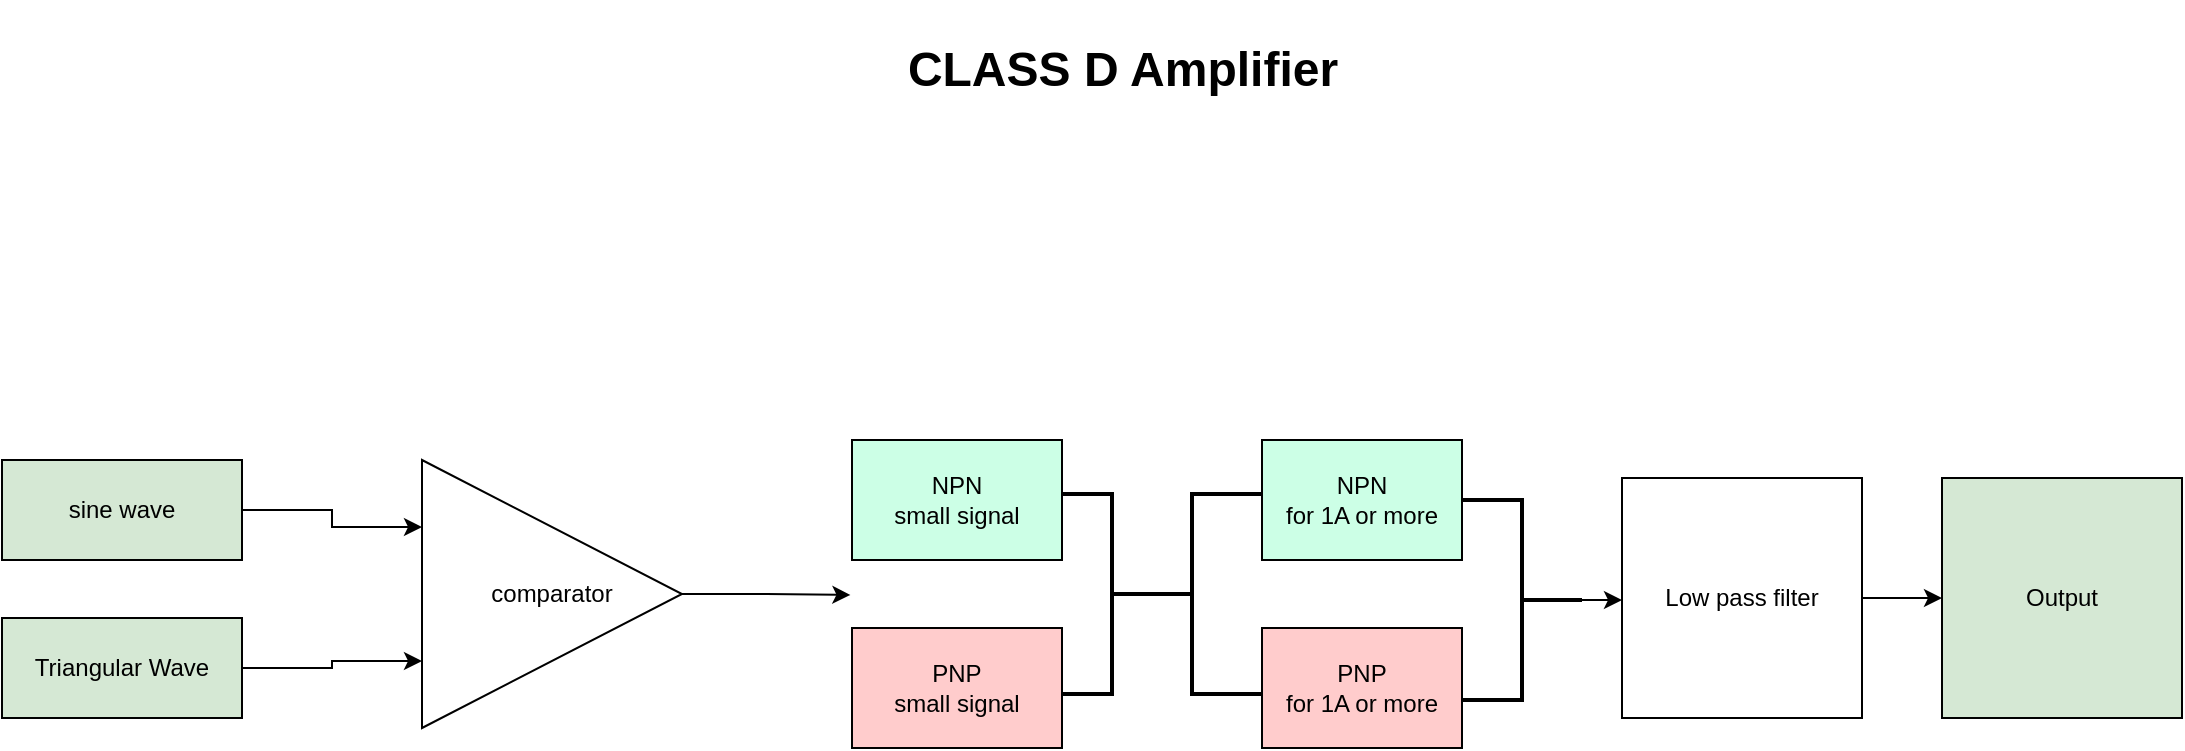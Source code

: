 <mxfile version="26.2.9">
  <diagram id="C5RBs43oDa-KdzZeNtuy" name="Page-1">
    <mxGraphModel dx="1305" dy="703" grid="1" gridSize="10" guides="1" tooltips="1" connect="1" arrows="1" fold="1" page="1" pageScale="1" pageWidth="1169" pageHeight="827" math="0" shadow="0">
      <root>
        <mxCell id="WIyWlLk6GJQsqaUBKTNV-0" />
        <mxCell id="WIyWlLk6GJQsqaUBKTNV-1" parent="WIyWlLk6GJQsqaUBKTNV-0" />
        <mxCell id="kgfs-GVgjh_JkW_aDFtD-1" value="comparator" style="triangle;whiteSpace=wrap;html=1;" parent="WIyWlLk6GJQsqaUBKTNV-1" vertex="1">
          <mxGeometry x="250" y="340" width="130" height="134" as="geometry" />
        </mxCell>
        <mxCell id="kgfs-GVgjh_JkW_aDFtD-7" style="edgeStyle=orthogonalEdgeStyle;rounded=0;orthogonalLoop=1;jettySize=auto;html=1;exitX=1;exitY=0.5;exitDx=0;exitDy=0;entryX=0;entryY=0.25;entryDx=0;entryDy=0;" parent="WIyWlLk6GJQsqaUBKTNV-1" source="kgfs-GVgjh_JkW_aDFtD-2" target="kgfs-GVgjh_JkW_aDFtD-1" edge="1">
          <mxGeometry relative="1" as="geometry" />
        </mxCell>
        <mxCell id="kgfs-GVgjh_JkW_aDFtD-2" value="sine wave" style="rounded=0;whiteSpace=wrap;html=1;fillColor=#D5E8D4;" parent="WIyWlLk6GJQsqaUBKTNV-1" vertex="1">
          <mxGeometry x="40" y="340" width="120" height="50" as="geometry" />
        </mxCell>
        <mxCell id="kgfs-GVgjh_JkW_aDFtD-6" style="edgeStyle=orthogonalEdgeStyle;rounded=0;orthogonalLoop=1;jettySize=auto;html=1;exitX=1;exitY=0.5;exitDx=0;exitDy=0;entryX=0;entryY=0.75;entryDx=0;entryDy=0;" parent="WIyWlLk6GJQsqaUBKTNV-1" source="kgfs-GVgjh_JkW_aDFtD-4" target="kgfs-GVgjh_JkW_aDFtD-1" edge="1">
          <mxGeometry relative="1" as="geometry" />
        </mxCell>
        <mxCell id="kgfs-GVgjh_JkW_aDFtD-4" value="Triangular Wave" style="rounded=0;whiteSpace=wrap;html=1;fillColor=#D5E8D4;" parent="WIyWlLk6GJQsqaUBKTNV-1" vertex="1">
          <mxGeometry x="40" y="419" width="120" height="50" as="geometry" />
        </mxCell>
        <mxCell id="kgfs-GVgjh_JkW_aDFtD-12" style="edgeStyle=orthogonalEdgeStyle;rounded=0;orthogonalLoop=1;jettySize=auto;html=1;exitX=1;exitY=0.5;exitDx=0;exitDy=0;entryX=0.035;entryY=0.562;entryDx=0;entryDy=0;entryPerimeter=0;" parent="WIyWlLk6GJQsqaUBKTNV-1" source="kgfs-GVgjh_JkW_aDFtD-1" edge="1">
          <mxGeometry relative="1" as="geometry">
            <mxPoint x="464.2" y="407.44" as="targetPoint" />
          </mxGeometry>
        </mxCell>
        <mxCell id="kgfs-GVgjh_JkW_aDFtD-13" value="NPN&lt;div&gt;for 1A or more&lt;/div&gt;" style="rounded=0;whiteSpace=wrap;html=1;fillColor=#CCFFE6;" parent="WIyWlLk6GJQsqaUBKTNV-1" vertex="1">
          <mxGeometry x="670" y="330" width="100" height="60" as="geometry" />
        </mxCell>
        <mxCell id="kgfs-GVgjh_JkW_aDFtD-14" value="PNP&lt;div&gt;for 1A or more&lt;/div&gt;" style="rounded=0;whiteSpace=wrap;html=1;fillColor=#FFCCCC;" parent="WIyWlLk6GJQsqaUBKTNV-1" vertex="1">
          <mxGeometry x="670" y="424" width="100" height="60" as="geometry" />
        </mxCell>
        <mxCell id="kgfs-GVgjh_JkW_aDFtD-22" style="edgeStyle=orthogonalEdgeStyle;rounded=0;orthogonalLoop=1;jettySize=auto;html=1;exitX=0;exitY=0.5;exitDx=0;exitDy=0;exitPerimeter=0;" parent="WIyWlLk6GJQsqaUBKTNV-1" source="kgfs-GVgjh_JkW_aDFtD-20" edge="1">
          <mxGeometry relative="1" as="geometry">
            <mxPoint x="850" y="410" as="targetPoint" />
          </mxGeometry>
        </mxCell>
        <mxCell id="kgfs-GVgjh_JkW_aDFtD-20" value="" style="strokeWidth=2;html=1;shape=mxgraph.flowchart.annotation_2;align=left;labelPosition=right;pointerEvents=1;direction=west;" parent="WIyWlLk6GJQsqaUBKTNV-1" vertex="1">
          <mxGeometry x="770" y="360" width="60" height="100" as="geometry" />
        </mxCell>
        <mxCell id="kgfs-GVgjh_JkW_aDFtD-17" value="" style="strokeWidth=2;html=1;shape=mxgraph.flowchart.annotation_2;align=left;labelPosition=right;pointerEvents=1;" parent="WIyWlLk6GJQsqaUBKTNV-1" vertex="1">
          <mxGeometry x="600" y="357" width="70" height="100" as="geometry" />
        </mxCell>
        <mxCell id="kgfs-GVgjh_JkW_aDFtD-24" style="edgeStyle=orthogonalEdgeStyle;rounded=0;orthogonalLoop=1;jettySize=auto;html=1;exitX=1;exitY=0.5;exitDx=0;exitDy=0;entryX=0;entryY=0.5;entryDx=0;entryDy=0;" parent="WIyWlLk6GJQsqaUBKTNV-1" source="kgfs-GVgjh_JkW_aDFtD-21" target="kgfs-GVgjh_JkW_aDFtD-23" edge="1">
          <mxGeometry relative="1" as="geometry" />
        </mxCell>
        <mxCell id="kgfs-GVgjh_JkW_aDFtD-21" value="Low pass filter" style="whiteSpace=wrap;html=1;aspect=fixed;" parent="WIyWlLk6GJQsqaUBKTNV-1" vertex="1">
          <mxGeometry x="850" y="349" width="120" height="120" as="geometry" />
        </mxCell>
        <mxCell id="kgfs-GVgjh_JkW_aDFtD-23" value="Output" style="whiteSpace=wrap;html=1;aspect=fixed;fillColor=#D5E8D4;" parent="WIyWlLk6GJQsqaUBKTNV-1" vertex="1">
          <mxGeometry x="1010" y="349" width="120" height="120" as="geometry" />
        </mxCell>
        <mxCell id="kgfs-GVgjh_JkW_aDFtD-25" value="&lt;h1&gt;CLASS D Amplifier&lt;/h1&gt;" style="text;html=1;align=center;verticalAlign=middle;resizable=0;points=[];autosize=1;strokeColor=none;fillColor=none;" parent="WIyWlLk6GJQsqaUBKTNV-1" vertex="1">
          <mxGeometry x="480" y="110" width="240" height="70" as="geometry" />
        </mxCell>
        <mxCell id="TFpV0yrCITrPCFUcZwhr-0" value="NPN&lt;div&gt;small signal&lt;/div&gt;" style="rounded=0;whiteSpace=wrap;html=1;fillColor=#CCFFE6;" vertex="1" parent="WIyWlLk6GJQsqaUBKTNV-1">
          <mxGeometry x="465" y="330" width="105" height="60" as="geometry" />
        </mxCell>
        <mxCell id="TFpV0yrCITrPCFUcZwhr-1" value="PNP&lt;div&gt;small signal&lt;/div&gt;" style="rounded=0;whiteSpace=wrap;html=1;fillColor=#FFCCCC;" vertex="1" parent="WIyWlLk6GJQsqaUBKTNV-1">
          <mxGeometry x="465" y="424" width="105" height="60" as="geometry" />
        </mxCell>
        <mxCell id="TFpV0yrCITrPCFUcZwhr-3" value="" style="strokeWidth=2;html=1;shape=mxgraph.flowchart.annotation_2;align=left;labelPosition=right;pointerEvents=1;rotation=-180;" vertex="1" parent="WIyWlLk6GJQsqaUBKTNV-1">
          <mxGeometry x="570" y="357" width="50" height="100" as="geometry" />
        </mxCell>
      </root>
    </mxGraphModel>
  </diagram>
</mxfile>
